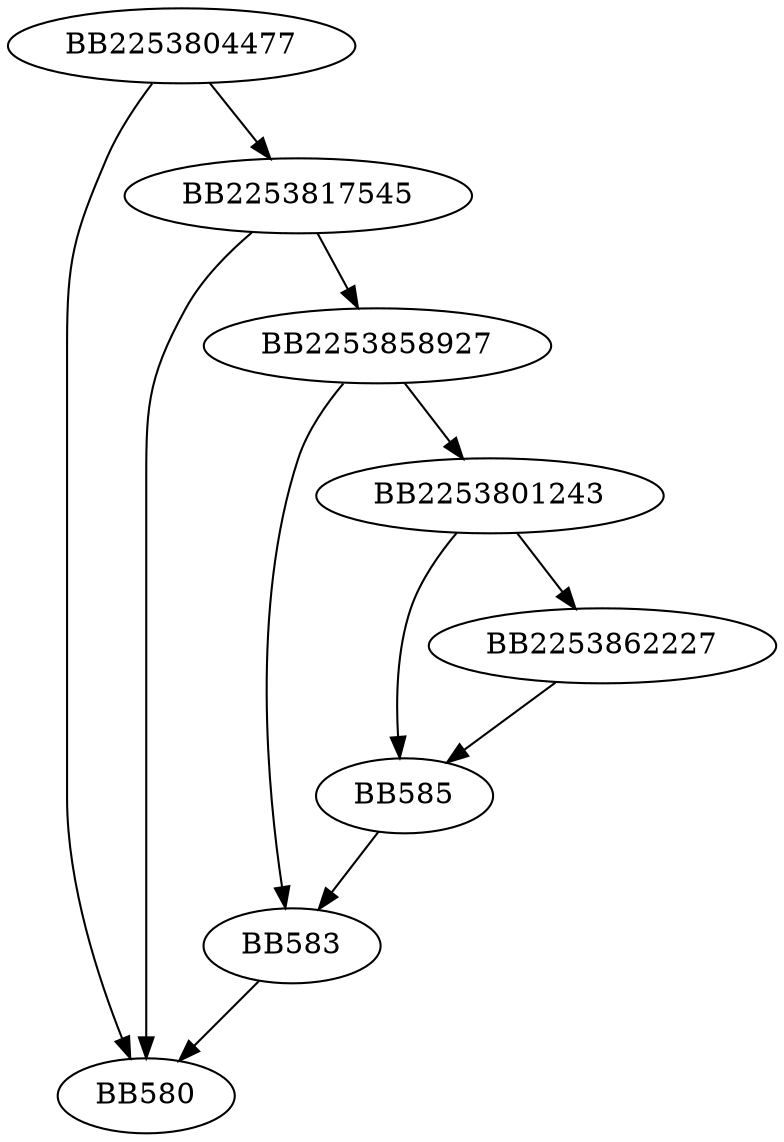 digraph G{
	BB2253804477->BB580;
	BB2253804477->BB2253817545;
	BB2253817545->BB2253858927;
	BB2253817545->BB580;
	BB2253858927->BB583;
	BB2253858927->BB2253801243;
	BB2253801243->BB585;
	BB2253801243->BB2253862227;
	BB2253862227->BB585;
	BB585->BB583;
	BB583->BB580;
}
